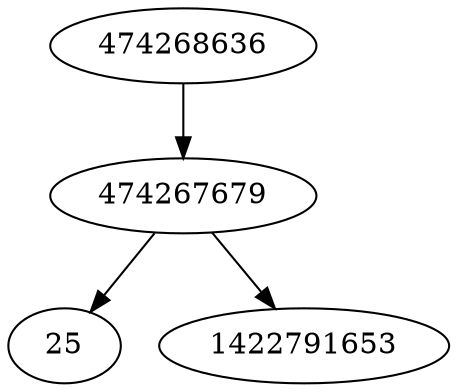 strict digraph  {
25;
474268636;
1422791653;
474267679;
474268636 -> 474267679;
474267679 -> 25;
474267679 -> 1422791653;
}
